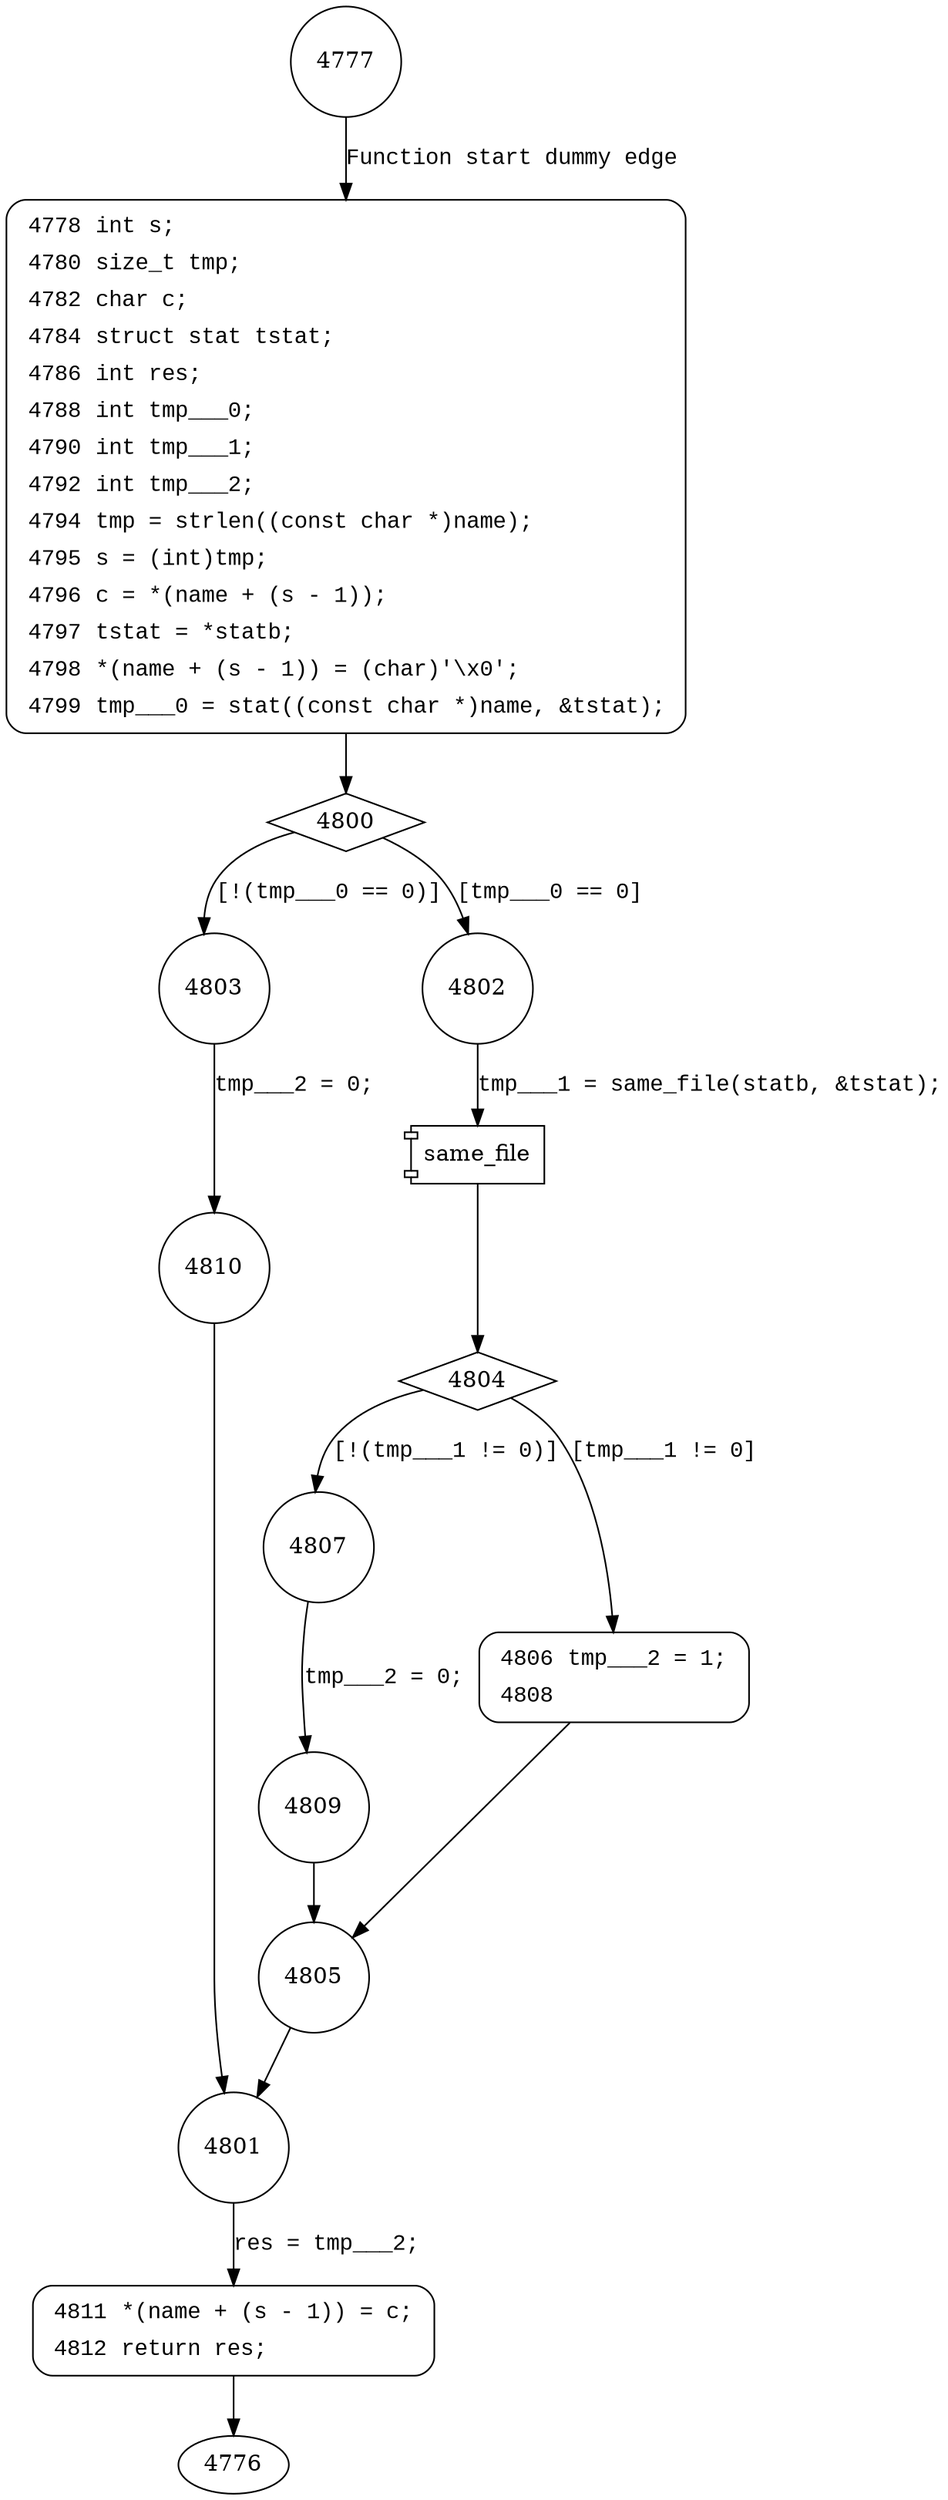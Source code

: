 digraph name_too_long {
4777 [shape="circle"]
4778 [shape="circle"]
4800 [shape="diamond"]
4803 [shape="circle"]
4802 [shape="circle"]
4804 [shape="diamond"]
4807 [shape="circle"]
4806 [shape="circle"]
4805 [shape="circle"]
4801 [shape="circle"]
4811 [shape="circle"]
4809 [shape="circle"]
4810 [shape="circle"]
4778 [style="filled,bold" penwidth="1" fillcolor="white" fontname="Courier New" shape="Mrecord" label=<<table border="0" cellborder="0" cellpadding="3" bgcolor="white"><tr><td align="right">4778</td><td align="left">int s;</td></tr><tr><td align="right">4780</td><td align="left">size_t tmp;</td></tr><tr><td align="right">4782</td><td align="left">char c;</td></tr><tr><td align="right">4784</td><td align="left">struct stat tstat;</td></tr><tr><td align="right">4786</td><td align="left">int res;</td></tr><tr><td align="right">4788</td><td align="left">int tmp___0;</td></tr><tr><td align="right">4790</td><td align="left">int tmp___1;</td></tr><tr><td align="right">4792</td><td align="left">int tmp___2;</td></tr><tr><td align="right">4794</td><td align="left">tmp = strlen((const char *)name);</td></tr><tr><td align="right">4795</td><td align="left">s = (int)tmp;</td></tr><tr><td align="right">4796</td><td align="left">c = *(name + (s - 1));</td></tr><tr><td align="right">4797</td><td align="left">tstat = *statb;</td></tr><tr><td align="right">4798</td><td align="left">*(name + (s - 1)) = (char)'\x0';</td></tr><tr><td align="right">4799</td><td align="left">tmp___0 = stat((const char *)name, &amp;tstat);</td></tr></table>>]
4778 -> 4800[label=""]
4806 [style="filled,bold" penwidth="1" fillcolor="white" fontname="Courier New" shape="Mrecord" label=<<table border="0" cellborder="0" cellpadding="3" bgcolor="white"><tr><td align="right">4806</td><td align="left">tmp___2 = 1;</td></tr><tr><td align="right">4808</td><td align="left"></td></tr></table>>]
4806 -> 4805[label=""]
4811 [style="filled,bold" penwidth="1" fillcolor="white" fontname="Courier New" shape="Mrecord" label=<<table border="0" cellborder="0" cellpadding="3" bgcolor="white"><tr><td align="right">4811</td><td align="left">*(name + (s - 1)) = c;</td></tr><tr><td align="right">4812</td><td align="left">return res;</td></tr></table>>]
4811 -> 4776[label=""]
4777 -> 4778 [label="Function start dummy edge" fontname="Courier New"]
4800 -> 4803 [label="[!(tmp___0 == 0)]" fontname="Courier New"]
4800 -> 4802 [label="[tmp___0 == 0]" fontname="Courier New"]
100251 [shape="component" label="same_file"]
4802 -> 100251 [label="tmp___1 = same_file(statb, &tstat);" fontname="Courier New"]
100251 -> 4804 [label="" fontname="Courier New"]
4804 -> 4807 [label="[!(tmp___1 != 0)]" fontname="Courier New"]
4804 -> 4806 [label="[tmp___1 != 0]" fontname="Courier New"]
4805 -> 4801 [label="" fontname="Courier New"]
4801 -> 4811 [label="res = tmp___2;" fontname="Courier New"]
4807 -> 4809 [label="tmp___2 = 0;" fontname="Courier New"]
4803 -> 4810 [label="tmp___2 = 0;" fontname="Courier New"]
4809 -> 4805 [label="" fontname="Courier New"]
4810 -> 4801 [label="" fontname="Courier New"]
}